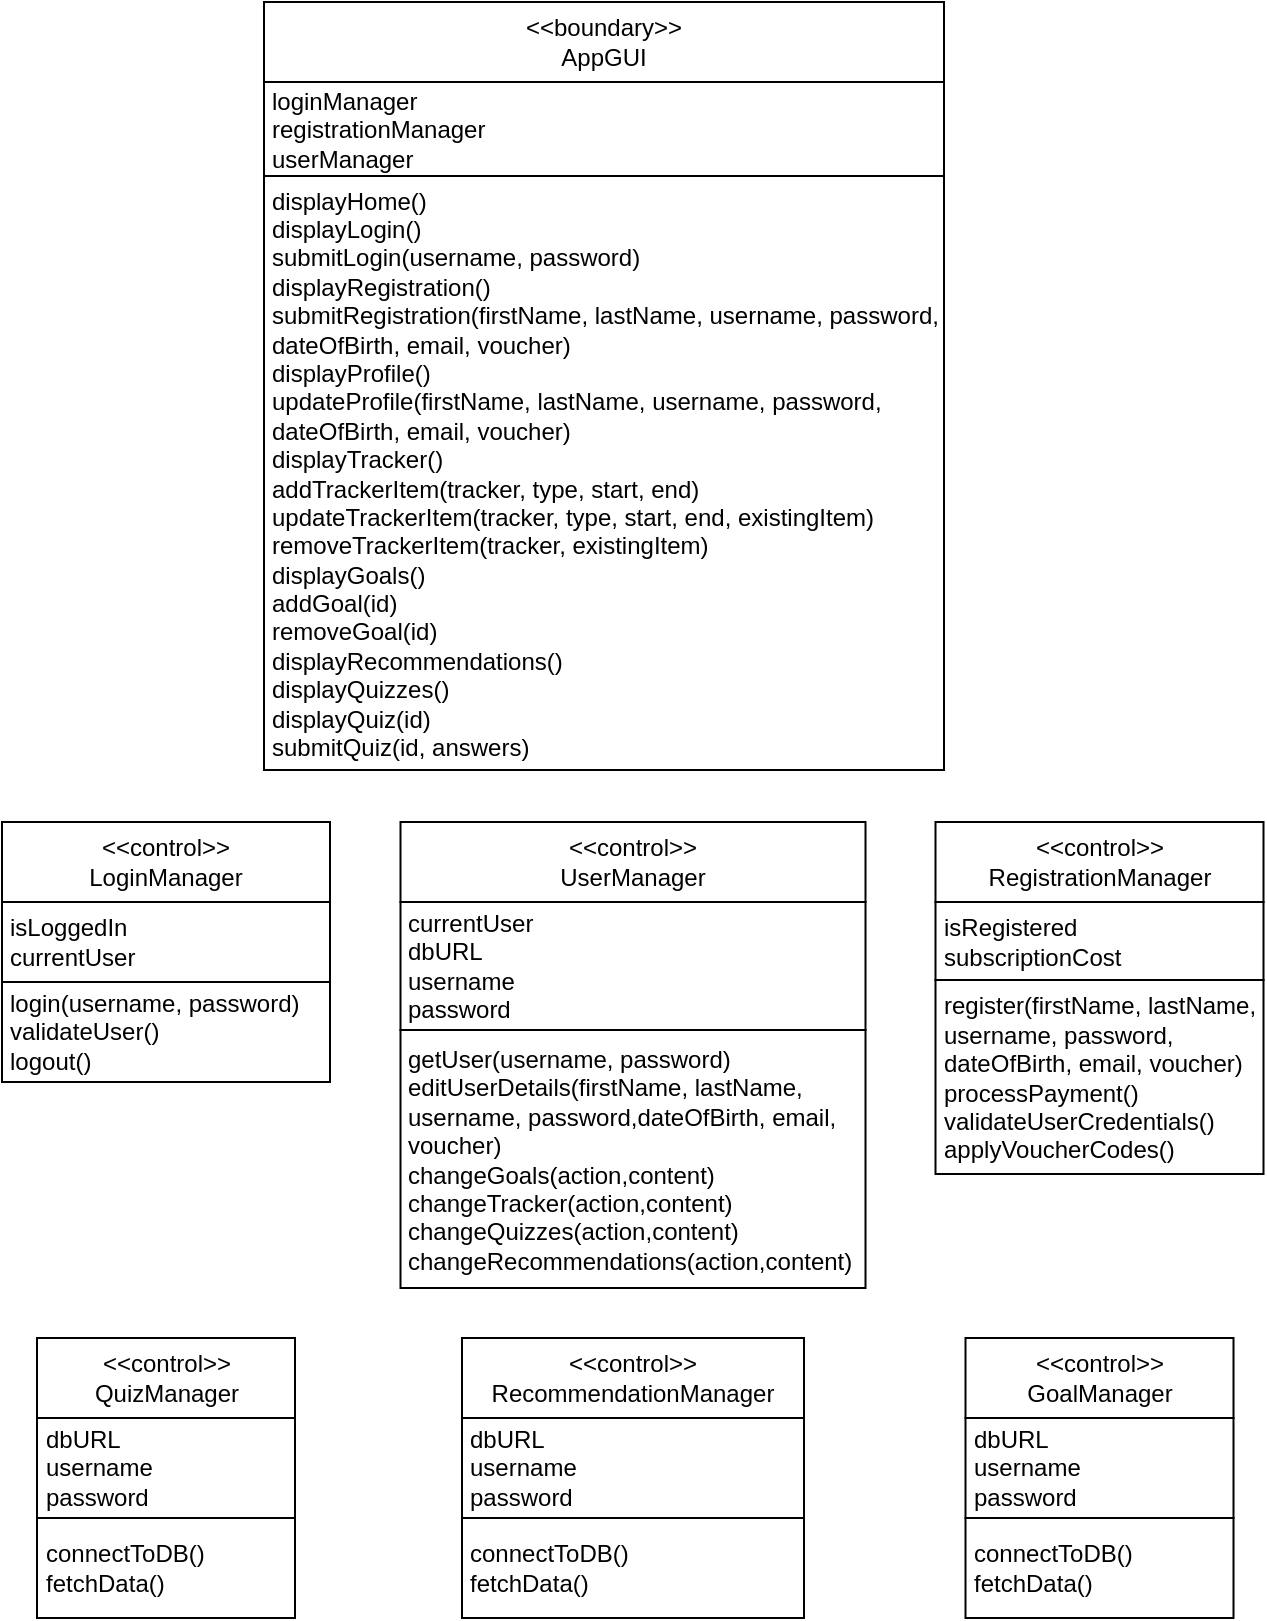 <mxfile version="20.7.2" type="github">
  <diagram id="C5RBs43oDa-KdzZeNtuy" name="Page-1">
    <mxGraphModel dx="2874" dy="1156" grid="0" gridSize="10" guides="1" tooltips="1" connect="1" arrows="1" fold="1" page="0" pageScale="1" pageWidth="827" pageHeight="1169" math="0" shadow="0">
      <root>
        <mxCell id="WIyWlLk6GJQsqaUBKTNV-0" />
        <mxCell id="WIyWlLk6GJQsqaUBKTNV-1" parent="WIyWlLk6GJQsqaUBKTNV-0" />
        <mxCell id="w24_xTTsymOZ64Kal-NZ-3" value="&amp;lt;&amp;lt;control&amp;gt;&amp;gt;&lt;br&gt;LoginManager" style="rounded=0;whiteSpace=wrap;html=1;" parent="WIyWlLk6GJQsqaUBKTNV-1" vertex="1">
          <mxGeometry x="-1037" y="330" width="164" height="40" as="geometry" />
        </mxCell>
        <mxCell id="w24_xTTsymOZ64Kal-NZ-4" value="isLoggedIn&lt;br&gt;currentUser" style="rounded=0;whiteSpace=wrap;html=1;align=left;spacingLeft=2;" parent="WIyWlLk6GJQsqaUBKTNV-1" vertex="1">
          <mxGeometry x="-1037" y="370" width="164" height="40" as="geometry" />
        </mxCell>
        <mxCell id="w24_xTTsymOZ64Kal-NZ-5" value="login(username, password)&lt;br&gt;validateUser()&lt;br&gt;logout()" style="rounded=0;whiteSpace=wrap;html=1;align=left;spacingLeft=2;" parent="WIyWlLk6GJQsqaUBKTNV-1" vertex="1">
          <mxGeometry x="-1037" y="410" width="164" height="50" as="geometry" />
        </mxCell>
        <mxCell id="w24_xTTsymOZ64Kal-NZ-6" value="&amp;lt;&amp;lt;control&amp;gt;&amp;gt;&lt;br&gt;RegistrationManager" style="rounded=0;whiteSpace=wrap;html=1;" parent="WIyWlLk6GJQsqaUBKTNV-1" vertex="1">
          <mxGeometry x="-570.25" y="330" width="164" height="40" as="geometry" />
        </mxCell>
        <mxCell id="w24_xTTsymOZ64Kal-NZ-7" value="isRegistered&lt;br&gt;subscriptionCost" style="rounded=0;whiteSpace=wrap;html=1;align=left;spacingLeft=2;" parent="WIyWlLk6GJQsqaUBKTNV-1" vertex="1">
          <mxGeometry x="-570.25" y="370" width="164" height="39" as="geometry" />
        </mxCell>
        <mxCell id="w24_xTTsymOZ64Kal-NZ-8" value="register(firstName, lastName,&lt;br&gt;username, password,&lt;br&gt;dateOfBirth, email, voucher)&lt;br&gt;processPayment()&lt;br&gt;validateUserCredentials()&lt;br&gt;applyVoucherCodes()" style="rounded=0;whiteSpace=wrap;html=1;align=left;spacingLeft=2;" parent="WIyWlLk6GJQsqaUBKTNV-1" vertex="1">
          <mxGeometry x="-570.25" y="409" width="164" height="97" as="geometry" />
        </mxCell>
        <mxCell id="w24_xTTsymOZ64Kal-NZ-24" value="&amp;lt;&amp;lt;control&amp;gt;&amp;gt;&lt;br&gt;QuizManager" style="rounded=0;whiteSpace=wrap;html=1;fillColor=default;" parent="WIyWlLk6GJQsqaUBKTNV-1" vertex="1">
          <mxGeometry x="-1019.5" y="588" width="129" height="40" as="geometry" />
        </mxCell>
        <mxCell id="w24_xTTsymOZ64Kal-NZ-25" value="dbURL&lt;br&gt;username&lt;br&gt;password" style="rounded=0;whiteSpace=wrap;html=1;align=left;spacingLeft=2;fillColor=default;" parent="WIyWlLk6GJQsqaUBKTNV-1" vertex="1">
          <mxGeometry x="-1019.5" y="628" width="129" height="50" as="geometry" />
        </mxCell>
        <mxCell id="w24_xTTsymOZ64Kal-NZ-26" value="connectToDB()&lt;br&gt;fetchData()" style="rounded=0;whiteSpace=wrap;html=1;align=left;spacingLeft=2;fillColor=default;" parent="WIyWlLk6GJQsqaUBKTNV-1" vertex="1">
          <mxGeometry x="-1019.5" y="678" width="129" height="50" as="geometry" />
        </mxCell>
        <mxCell id="w24_xTTsymOZ64Kal-NZ-27" value="&amp;lt;&amp;lt;control&amp;gt;&amp;gt;&lt;br&gt;RecommendationManager" style="rounded=0;whiteSpace=wrap;html=1;fillColor=default;" parent="WIyWlLk6GJQsqaUBKTNV-1" vertex="1">
          <mxGeometry x="-807" y="588" width="171" height="40" as="geometry" />
        </mxCell>
        <mxCell id="w24_xTTsymOZ64Kal-NZ-28" value="dbURL&lt;br&gt;username&lt;br&gt;password" style="rounded=0;whiteSpace=wrap;html=1;align=left;spacingLeft=2;fillColor=default;" parent="WIyWlLk6GJQsqaUBKTNV-1" vertex="1">
          <mxGeometry x="-807" y="628" width="171" height="50" as="geometry" />
        </mxCell>
        <mxCell id="w24_xTTsymOZ64Kal-NZ-29" value="connectToDB()&lt;br&gt;fetchData()" style="rounded=0;whiteSpace=wrap;html=1;align=left;spacingLeft=2;fillColor=default;" parent="WIyWlLk6GJQsqaUBKTNV-1" vertex="1">
          <mxGeometry x="-807" y="678" width="171" height="50" as="geometry" />
        </mxCell>
        <mxCell id="w24_xTTsymOZ64Kal-NZ-30" value="&amp;lt;&amp;lt;control&amp;gt;&amp;gt;&lt;br&gt;GoalManager" style="rounded=0;whiteSpace=wrap;html=1;fillColor=default;" parent="WIyWlLk6GJQsqaUBKTNV-1" vertex="1">
          <mxGeometry x="-555.25" y="588" width="134" height="40" as="geometry" />
        </mxCell>
        <mxCell id="w24_xTTsymOZ64Kal-NZ-31" value="dbURL&lt;br&gt;username&lt;br&gt;password" style="rounded=0;whiteSpace=wrap;html=1;align=left;spacingLeft=2;fillColor=default;" parent="WIyWlLk6GJQsqaUBKTNV-1" vertex="1">
          <mxGeometry x="-555.25" y="628" width="134" height="50" as="geometry" />
        </mxCell>
        <mxCell id="w24_xTTsymOZ64Kal-NZ-32" value="connectToDB()&lt;br&gt;fetchData()" style="rounded=0;whiteSpace=wrap;html=1;align=left;spacingLeft=2;fillColor=default;" parent="WIyWlLk6GJQsqaUBKTNV-1" vertex="1">
          <mxGeometry x="-555.25" y="678" width="134" height="50" as="geometry" />
        </mxCell>
        <mxCell id="UKrykxVOIUrhVkqHI4r5-0" value="&amp;lt;&amp;lt;boundary&amp;gt;&amp;gt;&lt;br&gt;AppGUI" style="rounded=0;whiteSpace=wrap;html=1;" parent="WIyWlLk6GJQsqaUBKTNV-1" vertex="1">
          <mxGeometry x="-906" y="-80" width="340" height="40" as="geometry" />
        </mxCell>
        <mxCell id="UKrykxVOIUrhVkqHI4r5-1" value="loginManager&lt;br&gt;registrationManager&lt;br&gt;userManager" style="rounded=0;whiteSpace=wrap;html=1;align=left;spacingLeft=2;" parent="WIyWlLk6GJQsqaUBKTNV-1" vertex="1">
          <mxGeometry x="-906" y="-40" width="340" height="47" as="geometry" />
        </mxCell>
        <mxCell id="UKrykxVOIUrhVkqHI4r5-2" value="displayHome()&lt;br&gt;displayLogin()&lt;br&gt;submitLogin(username, password)&lt;br&gt;displayRegistration()&lt;br&gt;submitRegistration(firstName, lastName, username, password,&lt;br&gt;dateOfBirth, email, voucher)&lt;br&gt;displayProfile()&lt;br&gt;updateProfile(firstName, lastName, username, password,&lt;br style=&quot;border-color: var(--border-color);&quot;&gt;dateOfBirth, email, voucher)&lt;br&gt;displayTracker()&lt;br&gt;addTrackerItem(tracker, type, start, end)&lt;br&gt;updateTrackerItem(tracker, type, start, end, existingItem)&lt;br&gt;removeTrackerItem(tracker, existingItem)&lt;br&gt;displayGoals()&lt;br&gt;addGoal(id)&lt;br&gt;removeGoal(id)&lt;br&gt;displayRecommendations()&lt;br&gt;displayQuizzes()&lt;br&gt;displayQuiz(id)&lt;br&gt;submitQuiz(id, answers)" style="rounded=0;whiteSpace=wrap;html=1;align=left;spacingLeft=2;" parent="WIyWlLk6GJQsqaUBKTNV-1" vertex="1">
          <mxGeometry x="-906" y="7" width="340" height="297" as="geometry" />
        </mxCell>
        <mxCell id="xLYzDKF304T43SrzNeq9-0" value="&amp;lt;&amp;lt;control&amp;gt;&amp;gt;&lt;br&gt;UserManager" style="rounded=0;whiteSpace=wrap;html=1;" vertex="1" parent="WIyWlLk6GJQsqaUBKTNV-1">
          <mxGeometry x="-837.75" y="330" width="232.5" height="40" as="geometry" />
        </mxCell>
        <mxCell id="xLYzDKF304T43SrzNeq9-1" value="currentUser&lt;br&gt;dbURL&lt;br style=&quot;border-color: var(--border-color);&quot;&gt;username&lt;br style=&quot;border-color: var(--border-color);&quot;&gt;password" style="rounded=0;whiteSpace=wrap;html=1;align=left;spacingLeft=2;" vertex="1" parent="WIyWlLk6GJQsqaUBKTNV-1">
          <mxGeometry x="-837.75" y="370" width="232.5" height="64" as="geometry" />
        </mxCell>
        <mxCell id="xLYzDKF304T43SrzNeq9-2" value="getUser(username, password)&lt;br&gt;editUserDetails(firstName, lastName, username, password,dateOfBirth, email, voucher)&lt;br&gt;changeGoals(action,content)&lt;br&gt;changeTracker(action,content)&lt;br&gt;changeQuizzes(action,content)&lt;br&gt;changeRecommendations(action,content)" style="rounded=0;whiteSpace=wrap;html=1;align=left;spacingLeft=2;" vertex="1" parent="WIyWlLk6GJQsqaUBKTNV-1">
          <mxGeometry x="-837.75" y="434" width="232.5" height="129" as="geometry" />
        </mxCell>
      </root>
    </mxGraphModel>
  </diagram>
</mxfile>
